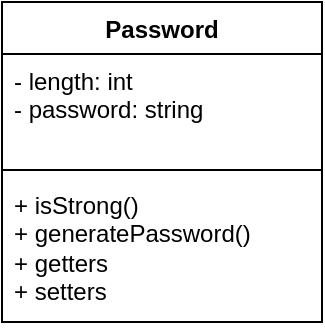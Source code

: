 <mxfile version="21.2.9" type="device">
  <diagram name="Página-1" id="a5NqbV1z_s_sprLB6cTK">
    <mxGraphModel dx="339" dy="393" grid="1" gridSize="10" guides="1" tooltips="1" connect="1" arrows="1" fold="1" page="1" pageScale="1" pageWidth="827" pageHeight="1169" math="0" shadow="0">
      <root>
        <mxCell id="0" />
        <mxCell id="1" parent="0" />
        <mxCell id="xAmY2ptV60f72gJzvOYX-1" value="Password" style="swimlane;fontStyle=1;align=center;verticalAlign=top;childLayout=stackLayout;horizontal=1;startSize=26;horizontalStack=0;resizeParent=1;resizeParentMax=0;resizeLast=0;collapsible=1;marginBottom=0;whiteSpace=wrap;html=1;" vertex="1" parent="1">
          <mxGeometry x="230" y="120" width="160" height="160" as="geometry" />
        </mxCell>
        <mxCell id="xAmY2ptV60f72gJzvOYX-2" value="- length: int&lt;br&gt;- password: string" style="text;strokeColor=none;fillColor=none;align=left;verticalAlign=top;spacingLeft=4;spacingRight=4;overflow=hidden;rotatable=0;points=[[0,0.5],[1,0.5]];portConstraint=eastwest;whiteSpace=wrap;html=1;" vertex="1" parent="xAmY2ptV60f72gJzvOYX-1">
          <mxGeometry y="26" width="160" height="54" as="geometry" />
        </mxCell>
        <mxCell id="xAmY2ptV60f72gJzvOYX-3" value="" style="line;strokeWidth=1;fillColor=none;align=left;verticalAlign=middle;spacingTop=-1;spacingLeft=3;spacingRight=3;rotatable=0;labelPosition=right;points=[];portConstraint=eastwest;strokeColor=inherit;" vertex="1" parent="xAmY2ptV60f72gJzvOYX-1">
          <mxGeometry y="80" width="160" height="8" as="geometry" />
        </mxCell>
        <mxCell id="xAmY2ptV60f72gJzvOYX-4" value="+ isStrong()&lt;br&gt;+ generatePassword()&lt;br&gt;+ getters&lt;br&gt;+ setters" style="text;strokeColor=none;fillColor=none;align=left;verticalAlign=top;spacingLeft=4;spacingRight=4;overflow=hidden;rotatable=0;points=[[0,0.5],[1,0.5]];portConstraint=eastwest;whiteSpace=wrap;html=1;" vertex="1" parent="xAmY2ptV60f72gJzvOYX-1">
          <mxGeometry y="88" width="160" height="72" as="geometry" />
        </mxCell>
      </root>
    </mxGraphModel>
  </diagram>
</mxfile>
